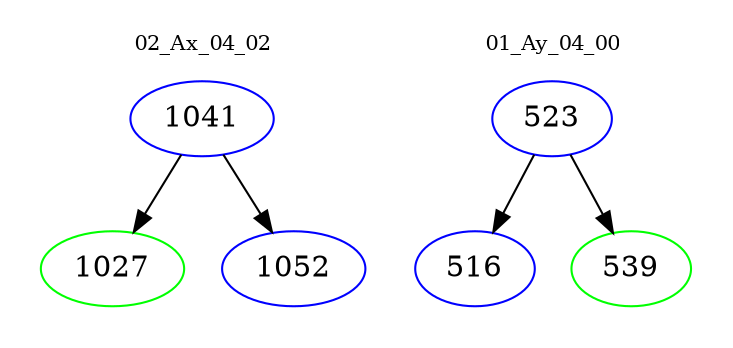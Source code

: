 digraph{
subgraph cluster_0 {
color = white
label = "02_Ax_04_02";
fontsize=10;
T0_1041 [label="1041", color="blue"]
T0_1041 -> T0_1027 [color="black"]
T0_1027 [label="1027", color="green"]
T0_1041 -> T0_1052 [color="black"]
T0_1052 [label="1052", color="blue"]
}
subgraph cluster_1 {
color = white
label = "01_Ay_04_00";
fontsize=10;
T1_523 [label="523", color="blue"]
T1_523 -> T1_516 [color="black"]
T1_516 [label="516", color="blue"]
T1_523 -> T1_539 [color="black"]
T1_539 [label="539", color="green"]
}
}

